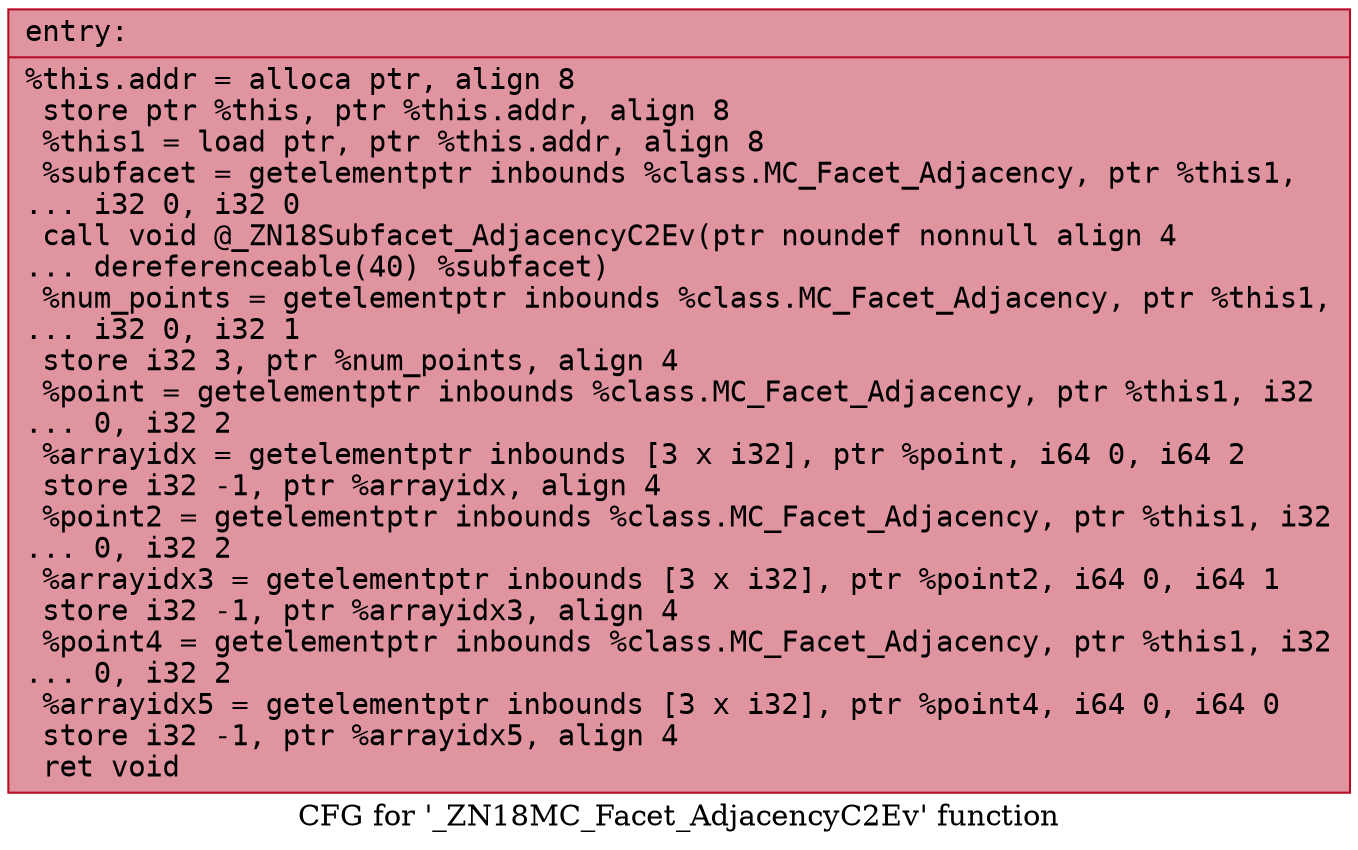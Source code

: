 digraph "CFG for '_ZN18MC_Facet_AdjacencyC2Ev' function" {
	label="CFG for '_ZN18MC_Facet_AdjacencyC2Ev' function";

	Node0x55dfe4cbb8d0 [shape=record,color="#b70d28ff", style=filled, fillcolor="#b70d2870" fontname="Courier",label="{entry:\l|  %this.addr = alloca ptr, align 8\l  store ptr %this, ptr %this.addr, align 8\l  %this1 = load ptr, ptr %this.addr, align 8\l  %subfacet = getelementptr inbounds %class.MC_Facet_Adjacency, ptr %this1,\l... i32 0, i32 0\l  call void @_ZN18Subfacet_AdjacencyC2Ev(ptr noundef nonnull align 4\l... dereferenceable(40) %subfacet)\l  %num_points = getelementptr inbounds %class.MC_Facet_Adjacency, ptr %this1,\l... i32 0, i32 1\l  store i32 3, ptr %num_points, align 4\l  %point = getelementptr inbounds %class.MC_Facet_Adjacency, ptr %this1, i32\l... 0, i32 2\l  %arrayidx = getelementptr inbounds [3 x i32], ptr %point, i64 0, i64 2\l  store i32 -1, ptr %arrayidx, align 4\l  %point2 = getelementptr inbounds %class.MC_Facet_Adjacency, ptr %this1, i32\l... 0, i32 2\l  %arrayidx3 = getelementptr inbounds [3 x i32], ptr %point2, i64 0, i64 1\l  store i32 -1, ptr %arrayidx3, align 4\l  %point4 = getelementptr inbounds %class.MC_Facet_Adjacency, ptr %this1, i32\l... 0, i32 2\l  %arrayidx5 = getelementptr inbounds [3 x i32], ptr %point4, i64 0, i64 0\l  store i32 -1, ptr %arrayidx5, align 4\l  ret void\l}"];
}
